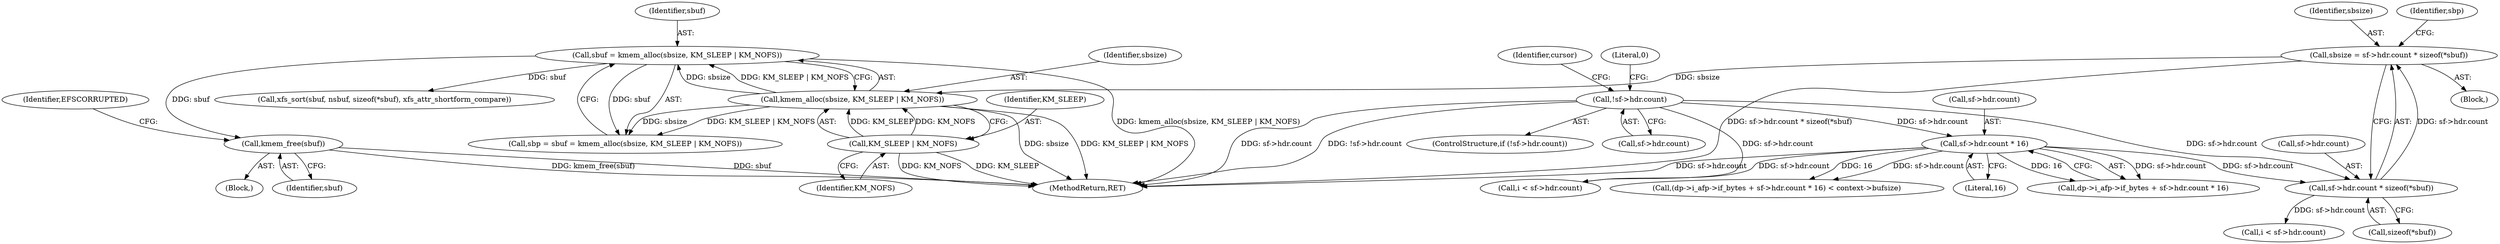 digraph "0_linux_2e83b79b2d6c78bf1b4aa227938a214dcbddc83f_0@pointer" {
"1000360" [label="(Call,kmem_free(sbuf))"];
"1000294" [label="(Call,sbuf = kmem_alloc(sbsize, KM_SLEEP | KM_NOFS))"];
"1000296" [label="(Call,kmem_alloc(sbsize, KM_SLEEP | KM_NOFS))"];
"1000281" [label="(Call,sbsize = sf->hdr.count * sizeof(*sbuf))"];
"1000283" [label="(Call,sf->hdr.count * sizeof(*sbuf))"];
"1000158" [label="(Call,!sf->hdr.count)"];
"1000194" [label="(Call,sf->hdr.count * 16)"];
"1000298" [label="(Call,KM_SLEEP | KM_NOFS)"];
"1000299" [label="(Identifier,KM_SLEEP)"];
"1000293" [label="(Identifier,sbp)"];
"1000350" [label="(Block,)"];
"1000568" [label="(MethodReturn,RET)"];
"1000295" [label="(Identifier,sbuf)"];
"1000194" [label="(Call,sf->hdr.count * 16)"];
"1000195" [label="(Call,sf->hdr.count)"];
"1000284" [label="(Call,sf->hdr.count)"];
"1000188" [label="(Call,dp->i_afp->if_bytes + sf->hdr.count * 16)"];
"1000281" [label="(Call,sbsize = sf->hdr.count * sizeof(*sbuf))"];
"1000200" [label="(Literal,16)"];
"1000361" [label="(Identifier,sbuf)"];
"1000296" [label="(Call,kmem_alloc(sbsize, KM_SLEEP | KM_NOFS))"];
"1000292" [label="(Call,sbp = sbuf = kmem_alloc(sbsize, KM_SLEEP | KM_NOFS))"];
"1000167" [label="(Identifier,cursor)"];
"1000159" [label="(Call,sf->hdr.count)"];
"1000157" [label="(ControlStructure,if (!sf->hdr.count))"];
"1000364" [label="(Identifier,EFSCORRUPTED)"];
"1000317" [label="(Call,i < sf->hdr.count)"];
"1000360" [label="(Call,kmem_free(sbuf))"];
"1000298" [label="(Call,KM_SLEEP | KM_NOFS)"];
"1000111" [label="(Block,)"];
"1000218" [label="(Call,i < sf->hdr.count)"];
"1000300" [label="(Identifier,KM_NOFS)"];
"1000165" [label="(Literal,0)"];
"1000282" [label="(Identifier,sbsize)"];
"1000283" [label="(Call,sf->hdr.count * sizeof(*sbuf))"];
"1000294" [label="(Call,sbuf = kmem_alloc(sbsize, KM_SLEEP | KM_NOFS))"];
"1000417" [label="(Call,xfs_sort(sbuf, nsbuf, sizeof(*sbuf), xfs_attr_shortform_compare))"];
"1000289" [label="(Call,sizeof(*sbuf))"];
"1000297" [label="(Identifier,sbsize)"];
"1000187" [label="(Call,(dp->i_afp->if_bytes + sf->hdr.count * 16) < context->bufsize)"];
"1000158" [label="(Call,!sf->hdr.count)"];
"1000360" -> "1000350"  [label="AST: "];
"1000360" -> "1000361"  [label="CFG: "];
"1000361" -> "1000360"  [label="AST: "];
"1000364" -> "1000360"  [label="CFG: "];
"1000360" -> "1000568"  [label="DDG: sbuf"];
"1000360" -> "1000568"  [label="DDG: kmem_free(sbuf)"];
"1000294" -> "1000360"  [label="DDG: sbuf"];
"1000294" -> "1000292"  [label="AST: "];
"1000294" -> "1000296"  [label="CFG: "];
"1000295" -> "1000294"  [label="AST: "];
"1000296" -> "1000294"  [label="AST: "];
"1000292" -> "1000294"  [label="CFG: "];
"1000294" -> "1000568"  [label="DDG: kmem_alloc(sbsize, KM_SLEEP | KM_NOFS)"];
"1000294" -> "1000292"  [label="DDG: sbuf"];
"1000296" -> "1000294"  [label="DDG: sbsize"];
"1000296" -> "1000294"  [label="DDG: KM_SLEEP | KM_NOFS"];
"1000294" -> "1000417"  [label="DDG: sbuf"];
"1000296" -> "1000298"  [label="CFG: "];
"1000297" -> "1000296"  [label="AST: "];
"1000298" -> "1000296"  [label="AST: "];
"1000296" -> "1000568"  [label="DDG: KM_SLEEP | KM_NOFS"];
"1000296" -> "1000568"  [label="DDG: sbsize"];
"1000296" -> "1000292"  [label="DDG: sbsize"];
"1000296" -> "1000292"  [label="DDG: KM_SLEEP | KM_NOFS"];
"1000281" -> "1000296"  [label="DDG: sbsize"];
"1000298" -> "1000296"  [label="DDG: KM_SLEEP"];
"1000298" -> "1000296"  [label="DDG: KM_NOFS"];
"1000281" -> "1000111"  [label="AST: "];
"1000281" -> "1000283"  [label="CFG: "];
"1000282" -> "1000281"  [label="AST: "];
"1000283" -> "1000281"  [label="AST: "];
"1000293" -> "1000281"  [label="CFG: "];
"1000281" -> "1000568"  [label="DDG: sf->hdr.count * sizeof(*sbuf)"];
"1000283" -> "1000281"  [label="DDG: sf->hdr.count"];
"1000283" -> "1000289"  [label="CFG: "];
"1000284" -> "1000283"  [label="AST: "];
"1000289" -> "1000283"  [label="AST: "];
"1000158" -> "1000283"  [label="DDG: sf->hdr.count"];
"1000194" -> "1000283"  [label="DDG: sf->hdr.count"];
"1000283" -> "1000317"  [label="DDG: sf->hdr.count"];
"1000158" -> "1000157"  [label="AST: "];
"1000158" -> "1000159"  [label="CFG: "];
"1000159" -> "1000158"  [label="AST: "];
"1000165" -> "1000158"  [label="CFG: "];
"1000167" -> "1000158"  [label="CFG: "];
"1000158" -> "1000568"  [label="DDG: sf->hdr.count"];
"1000158" -> "1000568"  [label="DDG: !sf->hdr.count"];
"1000158" -> "1000194"  [label="DDG: sf->hdr.count"];
"1000158" -> "1000218"  [label="DDG: sf->hdr.count"];
"1000194" -> "1000188"  [label="AST: "];
"1000194" -> "1000200"  [label="CFG: "];
"1000195" -> "1000194"  [label="AST: "];
"1000200" -> "1000194"  [label="AST: "];
"1000188" -> "1000194"  [label="CFG: "];
"1000194" -> "1000568"  [label="DDG: sf->hdr.count"];
"1000194" -> "1000187"  [label="DDG: sf->hdr.count"];
"1000194" -> "1000187"  [label="DDG: 16"];
"1000194" -> "1000188"  [label="DDG: sf->hdr.count"];
"1000194" -> "1000188"  [label="DDG: 16"];
"1000194" -> "1000218"  [label="DDG: sf->hdr.count"];
"1000298" -> "1000300"  [label="CFG: "];
"1000299" -> "1000298"  [label="AST: "];
"1000300" -> "1000298"  [label="AST: "];
"1000298" -> "1000568"  [label="DDG: KM_SLEEP"];
"1000298" -> "1000568"  [label="DDG: KM_NOFS"];
}
